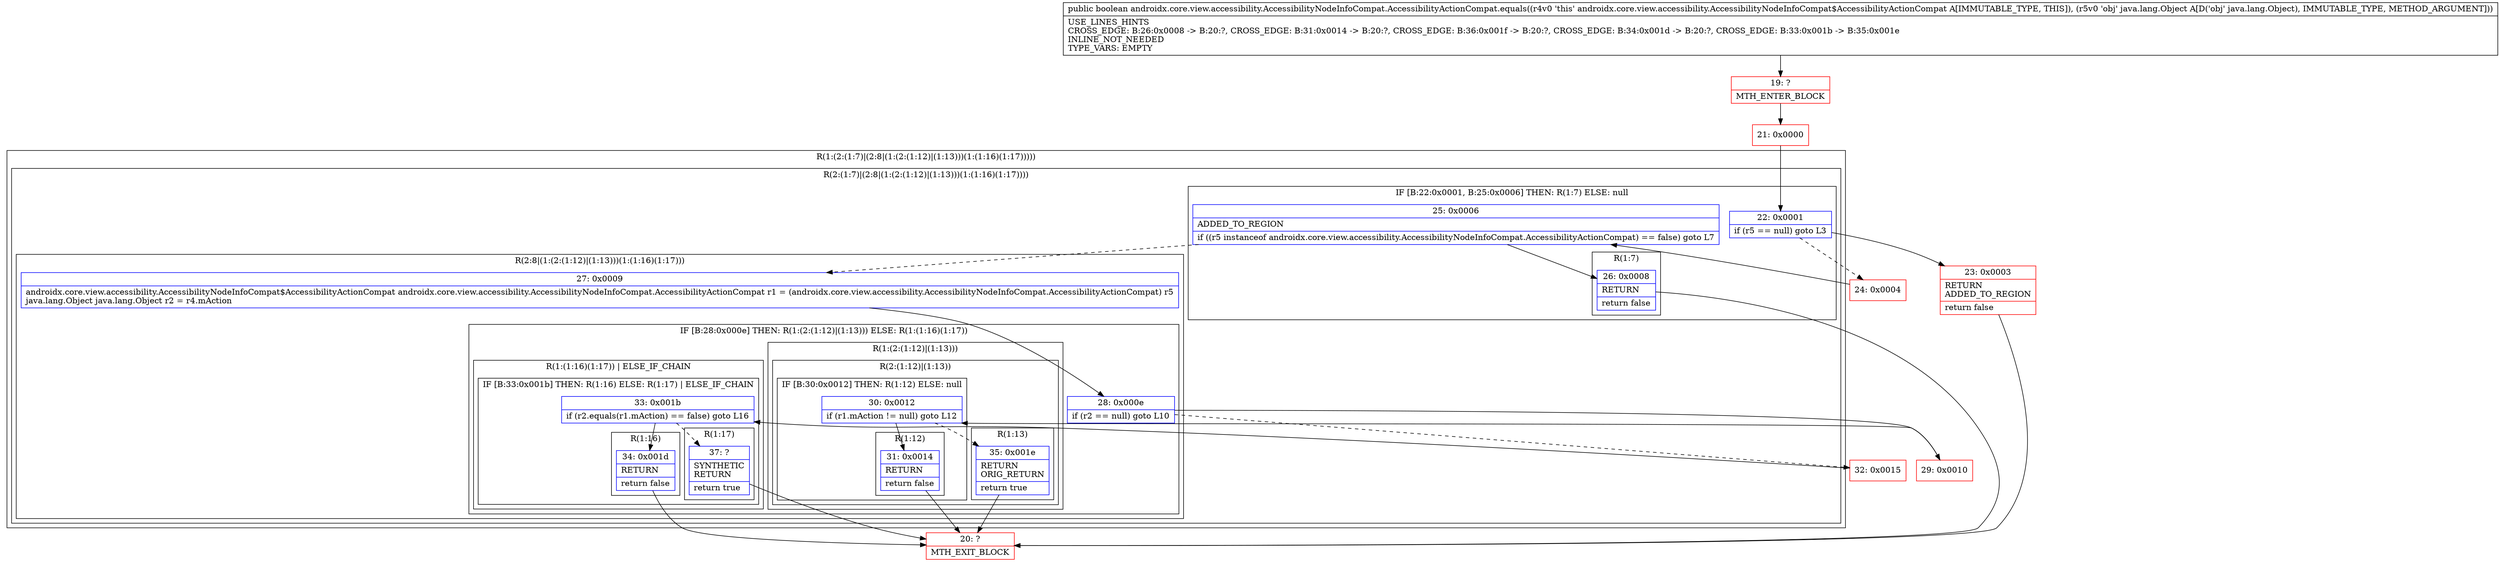 digraph "CFG forandroidx.core.view.accessibility.AccessibilityNodeInfoCompat.AccessibilityActionCompat.equals(Ljava\/lang\/Object;)Z" {
subgraph cluster_Region_505872656 {
label = "R(1:(2:(1:7)|(2:8|(1:(2:(1:12)|(1:13)))(1:(1:16)(1:17)))))";
node [shape=record,color=blue];
subgraph cluster_Region_25787491 {
label = "R(2:(1:7)|(2:8|(1:(2:(1:12)|(1:13)))(1:(1:16)(1:17))))";
node [shape=record,color=blue];
subgraph cluster_IfRegion_1460963435 {
label = "IF [B:22:0x0001, B:25:0x0006] THEN: R(1:7) ELSE: null";
node [shape=record,color=blue];
Node_22 [shape=record,label="{22\:\ 0x0001|if (r5 == null) goto L3\l}"];
Node_25 [shape=record,label="{25\:\ 0x0006|ADDED_TO_REGION\l|if ((r5 instanceof androidx.core.view.accessibility.AccessibilityNodeInfoCompat.AccessibilityActionCompat) == false) goto L7\l}"];
subgraph cluster_Region_1360901346 {
label = "R(1:7)";
node [shape=record,color=blue];
Node_26 [shape=record,label="{26\:\ 0x0008|RETURN\l|return false\l}"];
}
}
subgraph cluster_Region_1975705530 {
label = "R(2:8|(1:(2:(1:12)|(1:13)))(1:(1:16)(1:17)))";
node [shape=record,color=blue];
Node_27 [shape=record,label="{27\:\ 0x0009|androidx.core.view.accessibility.AccessibilityNodeInfoCompat$AccessibilityActionCompat androidx.core.view.accessibility.AccessibilityNodeInfoCompat.AccessibilityActionCompat r1 = (androidx.core.view.accessibility.AccessibilityNodeInfoCompat.AccessibilityActionCompat) r5\ljava.lang.Object java.lang.Object r2 = r4.mAction\l}"];
subgraph cluster_IfRegion_595387245 {
label = "IF [B:28:0x000e] THEN: R(1:(2:(1:12)|(1:13))) ELSE: R(1:(1:16)(1:17))";
node [shape=record,color=blue];
Node_28 [shape=record,label="{28\:\ 0x000e|if (r2 == null) goto L10\l}"];
subgraph cluster_Region_2006192208 {
label = "R(1:(2:(1:12)|(1:13)))";
node [shape=record,color=blue];
subgraph cluster_Region_1026818213 {
label = "R(2:(1:12)|(1:13))";
node [shape=record,color=blue];
subgraph cluster_IfRegion_1417577336 {
label = "IF [B:30:0x0012] THEN: R(1:12) ELSE: null";
node [shape=record,color=blue];
Node_30 [shape=record,label="{30\:\ 0x0012|if (r1.mAction != null) goto L12\l}"];
subgraph cluster_Region_1318092984 {
label = "R(1:12)";
node [shape=record,color=blue];
Node_31 [shape=record,label="{31\:\ 0x0014|RETURN\l|return false\l}"];
}
}
subgraph cluster_Region_1922467628 {
label = "R(1:13)";
node [shape=record,color=blue];
Node_35 [shape=record,label="{35\:\ 0x001e|RETURN\lORIG_RETURN\l|return true\l}"];
}
}
}
subgraph cluster_Region_634851262 {
label = "R(1:(1:16)(1:17)) | ELSE_IF_CHAIN\l";
node [shape=record,color=blue];
subgraph cluster_IfRegion_2022365134 {
label = "IF [B:33:0x001b] THEN: R(1:16) ELSE: R(1:17) | ELSE_IF_CHAIN\l";
node [shape=record,color=blue];
Node_33 [shape=record,label="{33\:\ 0x001b|if (r2.equals(r1.mAction) == false) goto L16\l}"];
subgraph cluster_Region_947589769 {
label = "R(1:16)";
node [shape=record,color=blue];
Node_34 [shape=record,label="{34\:\ 0x001d|RETURN\l|return false\l}"];
}
subgraph cluster_Region_1923403902 {
label = "R(1:17)";
node [shape=record,color=blue];
Node_37 [shape=record,label="{37\:\ ?|SYNTHETIC\lRETURN\l|return true\l}"];
}
}
}
}
}
}
}
Node_19 [shape=record,color=red,label="{19\:\ ?|MTH_ENTER_BLOCK\l}"];
Node_21 [shape=record,color=red,label="{21\:\ 0x0000}"];
Node_23 [shape=record,color=red,label="{23\:\ 0x0003|RETURN\lADDED_TO_REGION\l|return false\l}"];
Node_20 [shape=record,color=red,label="{20\:\ ?|MTH_EXIT_BLOCK\l}"];
Node_24 [shape=record,color=red,label="{24\:\ 0x0004}"];
Node_29 [shape=record,color=red,label="{29\:\ 0x0010}"];
Node_32 [shape=record,color=red,label="{32\:\ 0x0015}"];
MethodNode[shape=record,label="{public boolean androidx.core.view.accessibility.AccessibilityNodeInfoCompat.AccessibilityActionCompat.equals((r4v0 'this' androidx.core.view.accessibility.AccessibilityNodeInfoCompat$AccessibilityActionCompat A[IMMUTABLE_TYPE, THIS]), (r5v0 'obj' java.lang.Object A[D('obj' java.lang.Object), IMMUTABLE_TYPE, METHOD_ARGUMENT]))  | USE_LINES_HINTS\lCROSS_EDGE: B:26:0x0008 \-\> B:20:?, CROSS_EDGE: B:31:0x0014 \-\> B:20:?, CROSS_EDGE: B:36:0x001f \-\> B:20:?, CROSS_EDGE: B:34:0x001d \-\> B:20:?, CROSS_EDGE: B:33:0x001b \-\> B:35:0x001e\lINLINE_NOT_NEEDED\lTYPE_VARS: EMPTY\l}"];
MethodNode -> Node_19;Node_22 -> Node_23;
Node_22 -> Node_24[style=dashed];
Node_25 -> Node_26;
Node_25 -> Node_27[style=dashed];
Node_26 -> Node_20;
Node_27 -> Node_28;
Node_28 -> Node_29;
Node_28 -> Node_32[style=dashed];
Node_30 -> Node_31;
Node_30 -> Node_35[style=dashed];
Node_31 -> Node_20;
Node_35 -> Node_20;
Node_33 -> Node_34;
Node_33 -> Node_37[style=dashed];
Node_34 -> Node_20;
Node_37 -> Node_20;
Node_19 -> Node_21;
Node_21 -> Node_22;
Node_23 -> Node_20;
Node_24 -> Node_25;
Node_29 -> Node_30;
Node_32 -> Node_33;
}

